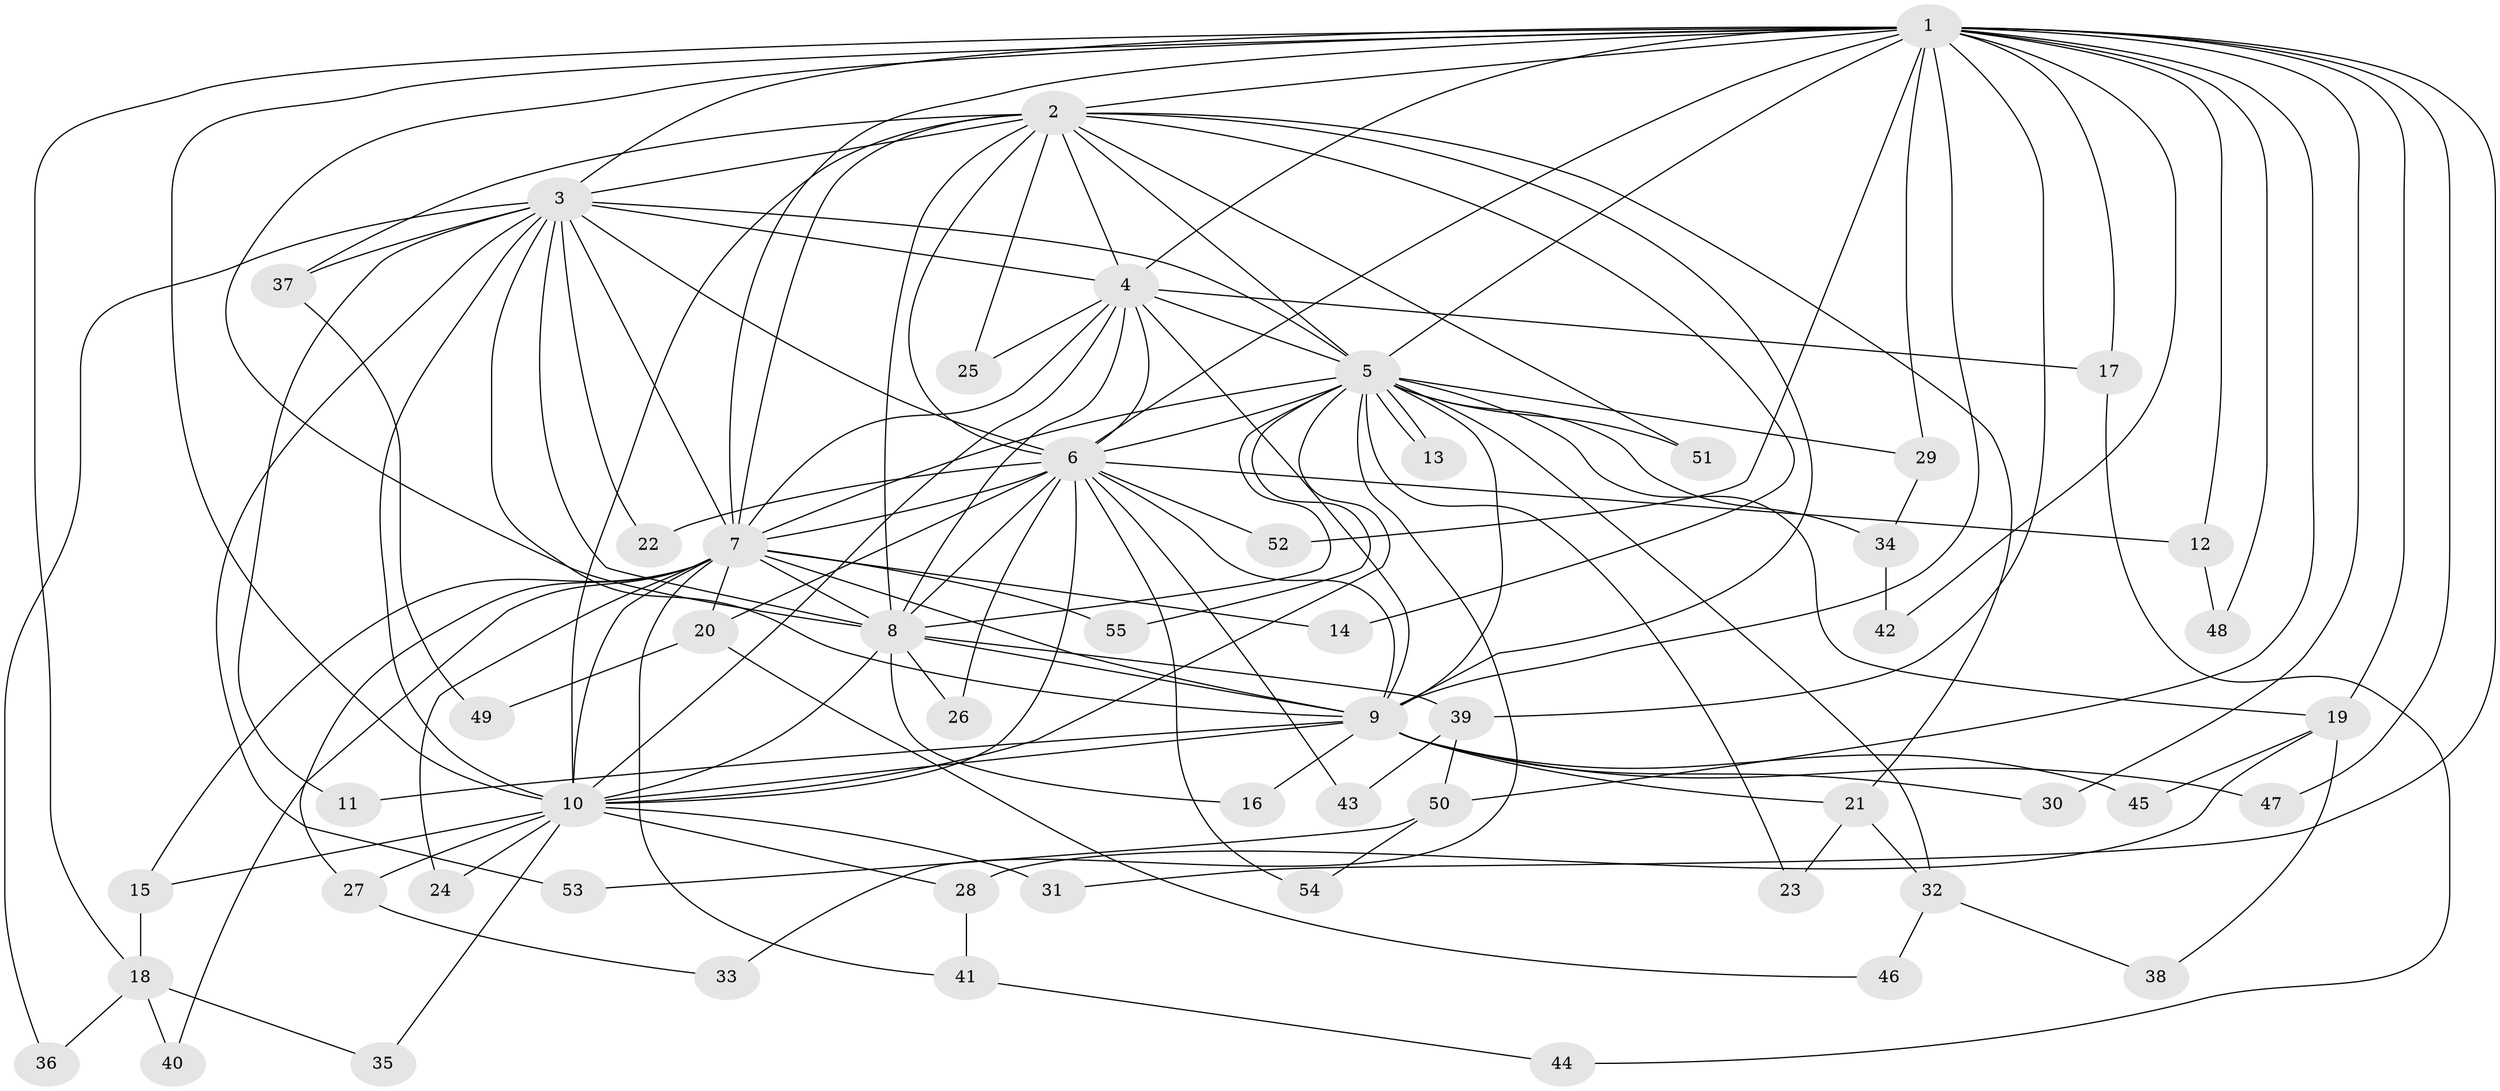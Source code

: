 // coarse degree distribution, {17: 0.029411764705882353, 10: 0.029411764705882353, 9: 0.029411764705882353, 13: 0.029411764705882353, 12: 0.029411764705882353, 15: 0.029411764705882353, 7: 0.029411764705882353, 3: 0.14705882352941177, 1: 0.029411764705882353, 2: 0.4117647058823529, 6: 0.029411764705882353, 4: 0.08823529411764706, 5: 0.08823529411764706}
// Generated by graph-tools (version 1.1) at 2025/49/03/04/25 22:49:20]
// undirected, 55 vertices, 135 edges
graph export_dot {
  node [color=gray90,style=filled];
  1;
  2;
  3;
  4;
  5;
  6;
  7;
  8;
  9;
  10;
  11;
  12;
  13;
  14;
  15;
  16;
  17;
  18;
  19;
  20;
  21;
  22;
  23;
  24;
  25;
  26;
  27;
  28;
  29;
  30;
  31;
  32;
  33;
  34;
  35;
  36;
  37;
  38;
  39;
  40;
  41;
  42;
  43;
  44;
  45;
  46;
  47;
  48;
  49;
  50;
  51;
  52;
  53;
  54;
  55;
  1 -- 2;
  1 -- 3;
  1 -- 4;
  1 -- 5;
  1 -- 6;
  1 -- 7;
  1 -- 8;
  1 -- 9;
  1 -- 10;
  1 -- 12;
  1 -- 17;
  1 -- 18;
  1 -- 19;
  1 -- 29;
  1 -- 30;
  1 -- 31;
  1 -- 39;
  1 -- 42;
  1 -- 47;
  1 -- 48;
  1 -- 50;
  1 -- 52;
  2 -- 3;
  2 -- 4;
  2 -- 5;
  2 -- 6;
  2 -- 7;
  2 -- 8;
  2 -- 9;
  2 -- 10;
  2 -- 14;
  2 -- 21;
  2 -- 25;
  2 -- 37;
  2 -- 51;
  3 -- 4;
  3 -- 5;
  3 -- 6;
  3 -- 7;
  3 -- 8;
  3 -- 9;
  3 -- 10;
  3 -- 11;
  3 -- 22;
  3 -- 36;
  3 -- 37;
  3 -- 53;
  4 -- 5;
  4 -- 6;
  4 -- 7;
  4 -- 8;
  4 -- 9;
  4 -- 10;
  4 -- 17;
  4 -- 25;
  5 -- 6;
  5 -- 7;
  5 -- 8;
  5 -- 9;
  5 -- 10;
  5 -- 13;
  5 -- 13;
  5 -- 19;
  5 -- 23;
  5 -- 29;
  5 -- 32;
  5 -- 33;
  5 -- 34;
  5 -- 51;
  5 -- 55;
  6 -- 7;
  6 -- 8;
  6 -- 9;
  6 -- 10;
  6 -- 12;
  6 -- 20;
  6 -- 22;
  6 -- 26;
  6 -- 43;
  6 -- 52;
  6 -- 54;
  7 -- 8;
  7 -- 9;
  7 -- 10;
  7 -- 14;
  7 -- 15;
  7 -- 20;
  7 -- 24;
  7 -- 27;
  7 -- 40;
  7 -- 41;
  7 -- 55;
  8 -- 9;
  8 -- 10;
  8 -- 16;
  8 -- 26;
  8 -- 39;
  9 -- 10;
  9 -- 11;
  9 -- 16;
  9 -- 21;
  9 -- 30;
  9 -- 45;
  9 -- 47;
  10 -- 15;
  10 -- 24;
  10 -- 27;
  10 -- 28;
  10 -- 31;
  10 -- 35;
  12 -- 48;
  15 -- 18;
  17 -- 44;
  18 -- 35;
  18 -- 36;
  18 -- 40;
  19 -- 28;
  19 -- 38;
  19 -- 45;
  20 -- 46;
  20 -- 49;
  21 -- 23;
  21 -- 32;
  27 -- 33;
  28 -- 41;
  29 -- 34;
  32 -- 38;
  32 -- 46;
  34 -- 42;
  37 -- 49;
  39 -- 43;
  39 -- 50;
  41 -- 44;
  50 -- 53;
  50 -- 54;
}
